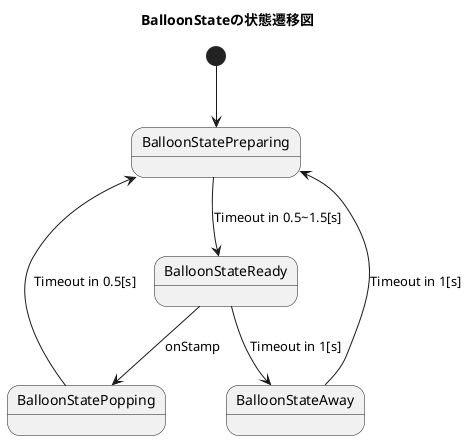 @startuml BalloonStateの状態遷移図
title BalloonStateの状態遷移図


[*] --> BalloonStatePreparing
BalloonStatePreparing --> BalloonStateReady : Timeout in 0.5~1.5[s]
BalloonStateReady --> BalloonStatePopping : onStamp
BalloonStatePopping --> BalloonStatePreparing : Timeout in 0.5[s]
BalloonStateReady --> BalloonStateAway : Timeout in 1[s]
BalloonStateAway --> BalloonStatePreparing : Timeout in 1[s]


@enduml

